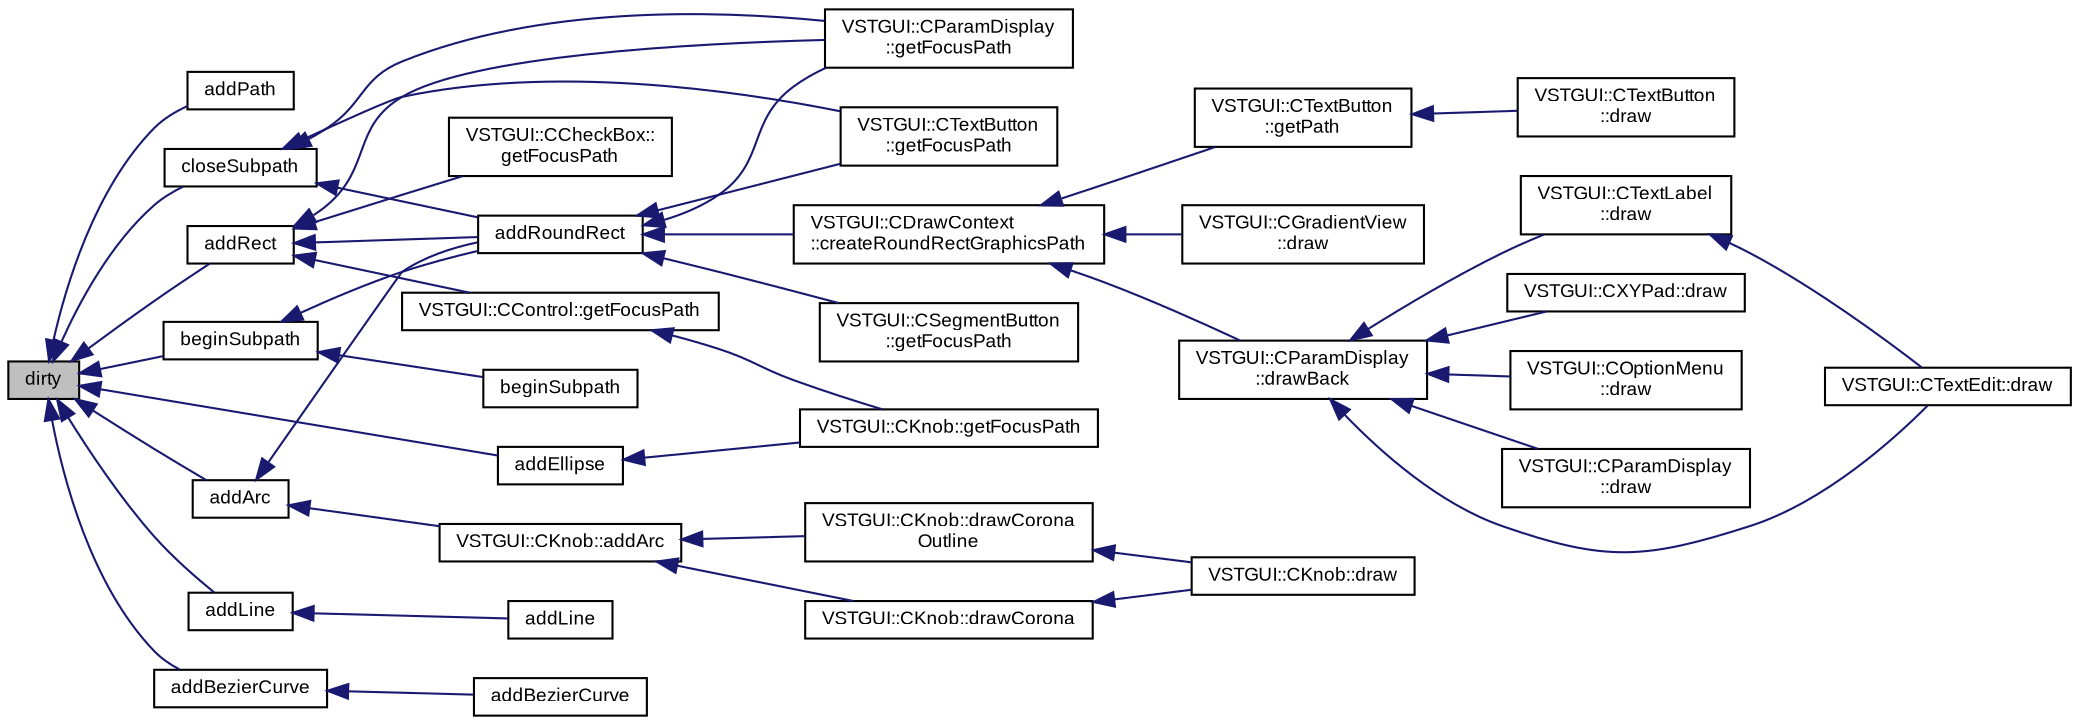 digraph "dirty"
{
  bgcolor="transparent";
  edge [fontname="Arial",fontsize="9",labelfontname="Arial",labelfontsize="9"];
  node [fontname="Arial",fontsize="9",shape=record];
  rankdir="LR";
  Node1 [label="dirty",height=0.2,width=0.4,color="black", fillcolor="grey75", style="filled" fontcolor="black"];
  Node1 -> Node2 [dir="back",color="midnightblue",fontsize="9",style="solid",fontname="Arial"];
  Node2 [label="addPath",height=0.2,width=0.4,color="black",URL="$class_v_s_t_g_u_i_1_1_c_graphics_path.html#a88274744dbc922fcbd7da2f599783f19"];
  Node1 -> Node3 [dir="back",color="midnightblue",fontsize="9",style="solid",fontname="Arial"];
  Node3 [label="addArc",height=0.2,width=0.4,color="black",URL="$class_v_s_t_g_u_i_1_1_c_graphics_path.html#aca91e47845b2094ae600277948f9576a"];
  Node3 -> Node4 [dir="back",color="midnightblue",fontsize="9",style="solid",fontname="Arial"];
  Node4 [label="addRoundRect",height=0.2,width=0.4,color="black",URL="$class_v_s_t_g_u_i_1_1_c_graphics_path.html#ab931fd1815af542997697960629d87f3"];
  Node4 -> Node5 [dir="back",color="midnightblue",fontsize="9",style="solid",fontname="Arial"];
  Node5 [label="VSTGUI::CTextButton\l::getFocusPath",height=0.2,width=0.4,color="black",URL="$class_v_s_t_g_u_i_1_1_c_text_button.html#aa8a6771777fd78c1a26ac13fc1fe12f1"];
  Node4 -> Node6 [dir="back",color="midnightblue",fontsize="9",style="solid",fontname="Arial"];
  Node6 [label="VSTGUI::CDrawContext\l::createRoundRectGraphicsPath",height=0.2,width=0.4,color="black",URL="$class_v_s_t_g_u_i_1_1_c_draw_context.html#aae150cd1619e66491930247a9092ce60",tooltip="create a rect with round corners as graphics path, you need to forget it after usage ..."];
  Node6 -> Node7 [dir="back",color="midnightblue",fontsize="9",style="solid",fontname="Arial"];
  Node7 [label="VSTGUI::CTextButton\l::getPath",height=0.2,width=0.4,color="black",URL="$class_v_s_t_g_u_i_1_1_c_text_button.html#ae16576aafd35486dfdf5b01ff38e1bda"];
  Node7 -> Node8 [dir="back",color="midnightblue",fontsize="9",style="solid",fontname="Arial"];
  Node8 [label="VSTGUI::CTextButton\l::draw",height=0.2,width=0.4,color="black",URL="$class_v_s_t_g_u_i_1_1_c_text_button.html#ae25271b6e9cac9c3e21437c10ec491d8",tooltip="called if the view should draw itself "];
  Node6 -> Node9 [dir="back",color="midnightblue",fontsize="9",style="solid",fontname="Arial"];
  Node9 [label="VSTGUI::CGradientView\l::draw",height=0.2,width=0.4,color="black",URL="$class_v_s_t_g_u_i_1_1_c_gradient_view.html#ae25271b6e9cac9c3e21437c10ec491d8",tooltip="called if the view should draw itself "];
  Node6 -> Node10 [dir="back",color="midnightblue",fontsize="9",style="solid",fontname="Arial"];
  Node10 [label="VSTGUI::CParamDisplay\l::drawBack",height=0.2,width=0.4,color="black",URL="$class_v_s_t_g_u_i_1_1_c_param_display.html#a6f6b17c0e76994fd79b3dd92a923b466"];
  Node10 -> Node11 [dir="back",color="midnightblue",fontsize="9",style="solid",fontname="Arial"];
  Node11 [label="VSTGUI::COptionMenu\l::draw",height=0.2,width=0.4,color="black",URL="$class_v_s_t_g_u_i_1_1_c_option_menu.html#a83ee48340580dff7f1796dbebe7b0a0f",tooltip="called if the view should draw itself "];
  Node10 -> Node12 [dir="back",color="midnightblue",fontsize="9",style="solid",fontname="Arial"];
  Node12 [label="VSTGUI::CParamDisplay\l::draw",height=0.2,width=0.4,color="black",URL="$class_v_s_t_g_u_i_1_1_c_param_display.html#a83ee48340580dff7f1796dbebe7b0a0f",tooltip="called if the view should draw itself "];
  Node10 -> Node13 [dir="back",color="midnightblue",fontsize="9",style="solid",fontname="Arial"];
  Node13 [label="VSTGUI::CTextEdit::draw",height=0.2,width=0.4,color="black",URL="$class_v_s_t_g_u_i_1_1_c_text_edit.html#a83ee48340580dff7f1796dbebe7b0a0f",tooltip="called if the view should draw itself "];
  Node10 -> Node14 [dir="back",color="midnightblue",fontsize="9",style="solid",fontname="Arial"];
  Node14 [label="VSTGUI::CTextLabel\l::draw",height=0.2,width=0.4,color="black",URL="$class_v_s_t_g_u_i_1_1_c_text_label.html#a83ee48340580dff7f1796dbebe7b0a0f",tooltip="called if the view should draw itself "];
  Node14 -> Node13 [dir="back",color="midnightblue",fontsize="9",style="solid",fontname="Arial"];
  Node10 -> Node15 [dir="back",color="midnightblue",fontsize="9",style="solid",fontname="Arial"];
  Node15 [label="VSTGUI::CXYPad::draw",height=0.2,width=0.4,color="black",URL="$class_v_s_t_g_u_i_1_1_c_x_y_pad.html#ae25271b6e9cac9c3e21437c10ec491d8",tooltip="called if the view should draw itself "];
  Node4 -> Node16 [dir="back",color="midnightblue",fontsize="9",style="solid",fontname="Arial"];
  Node16 [label="VSTGUI::CParamDisplay\l::getFocusPath",height=0.2,width=0.4,color="black",URL="$class_v_s_t_g_u_i_1_1_c_param_display.html#aa8a6771777fd78c1a26ac13fc1fe12f1"];
  Node4 -> Node17 [dir="back",color="midnightblue",fontsize="9",style="solid",fontname="Arial"];
  Node17 [label="VSTGUI::CSegmentButton\l::getFocusPath",height=0.2,width=0.4,color="black",URL="$class_v_s_t_g_u_i_1_1_c_segment_button.html#aa8a6771777fd78c1a26ac13fc1fe12f1"];
  Node3 -> Node18 [dir="back",color="midnightblue",fontsize="9",style="solid",fontname="Arial"];
  Node18 [label="VSTGUI::CKnob::addArc",height=0.2,width=0.4,color="black",URL="$class_v_s_t_g_u_i_1_1_c_knob.html#abe926cde1a64068622db9c835dd0ce2b"];
  Node18 -> Node19 [dir="back",color="midnightblue",fontsize="9",style="solid",fontname="Arial"];
  Node19 [label="VSTGUI::CKnob::drawCorona\lOutline",height=0.2,width=0.4,color="black",URL="$class_v_s_t_g_u_i_1_1_c_knob.html#abe4b5425b2299465af3402b2a0fa5bb6"];
  Node19 -> Node20 [dir="back",color="midnightblue",fontsize="9",style="solid",fontname="Arial"];
  Node20 [label="VSTGUI::CKnob::draw",height=0.2,width=0.4,color="black",URL="$class_v_s_t_g_u_i_1_1_c_knob.html#a83ee48340580dff7f1796dbebe7b0a0f",tooltip="called if the view should draw itself "];
  Node18 -> Node21 [dir="back",color="midnightblue",fontsize="9",style="solid",fontname="Arial"];
  Node21 [label="VSTGUI::CKnob::drawCorona",height=0.2,width=0.4,color="black",URL="$class_v_s_t_g_u_i_1_1_c_knob.html#a19d6ccb3f15df14fff47d42a80c40c4a"];
  Node21 -> Node20 [dir="back",color="midnightblue",fontsize="9",style="solid",fontname="Arial"];
  Node1 -> Node22 [dir="back",color="midnightblue",fontsize="9",style="solid",fontname="Arial"];
  Node22 [label="addEllipse",height=0.2,width=0.4,color="black",URL="$class_v_s_t_g_u_i_1_1_c_graphics_path.html#aa0c93c2b2815222d4d4031ceb8cd5331"];
  Node22 -> Node23 [dir="back",color="midnightblue",fontsize="9",style="solid",fontname="Arial"];
  Node23 [label="VSTGUI::CKnob::getFocusPath",height=0.2,width=0.4,color="black",URL="$class_v_s_t_g_u_i_1_1_c_knob.html#aa8a6771777fd78c1a26ac13fc1fe12f1"];
  Node1 -> Node24 [dir="back",color="midnightblue",fontsize="9",style="solid",fontname="Arial"];
  Node24 [label="addRect",height=0.2,width=0.4,color="black",URL="$class_v_s_t_g_u_i_1_1_c_graphics_path.html#ae4590118f1051be2a1e7f04a2e262fb9"];
  Node24 -> Node25 [dir="back",color="midnightblue",fontsize="9",style="solid",fontname="Arial"];
  Node25 [label="VSTGUI::CCheckBox::\lgetFocusPath",height=0.2,width=0.4,color="black",URL="$class_v_s_t_g_u_i_1_1_c_check_box.html#aa8a6771777fd78c1a26ac13fc1fe12f1"];
  Node24 -> Node26 [dir="back",color="midnightblue",fontsize="9",style="solid",fontname="Arial"];
  Node26 [label="VSTGUI::CControl::getFocusPath",height=0.2,width=0.4,color="black",URL="$class_v_s_t_g_u_i_1_1_c_control.html#aa8a6771777fd78c1a26ac13fc1fe12f1"];
  Node26 -> Node23 [dir="back",color="midnightblue",fontsize="9",style="solid",fontname="Arial"];
  Node24 -> Node4 [dir="back",color="midnightblue",fontsize="9",style="solid",fontname="Arial"];
  Node24 -> Node16 [dir="back",color="midnightblue",fontsize="9",style="solid",fontname="Arial"];
  Node1 -> Node27 [dir="back",color="midnightblue",fontsize="9",style="solid",fontname="Arial"];
  Node27 [label="addLine",height=0.2,width=0.4,color="black",URL="$class_v_s_t_g_u_i_1_1_c_graphics_path.html#aae4802cf5419e02b406b3fc37c9aca06"];
  Node27 -> Node28 [dir="back",color="midnightblue",fontsize="9",style="solid",fontname="Arial"];
  Node28 [label="addLine",height=0.2,width=0.4,color="black",URL="$class_v_s_t_g_u_i_1_1_c_graphics_path.html#aa9f91fc3bb26bad23bf65ad63f411701"];
  Node1 -> Node29 [dir="back",color="midnightblue",fontsize="9",style="solid",fontname="Arial"];
  Node29 [label="addBezierCurve",height=0.2,width=0.4,color="black",URL="$class_v_s_t_g_u_i_1_1_c_graphics_path.html#a119f99a3a75869ef3182b145e29c6657"];
  Node29 -> Node30 [dir="back",color="midnightblue",fontsize="9",style="solid",fontname="Arial"];
  Node30 [label="addBezierCurve",height=0.2,width=0.4,color="black",URL="$class_v_s_t_g_u_i_1_1_c_graphics_path.html#ada42a6501e39ad2065ce72d1a4d589a0"];
  Node1 -> Node31 [dir="back",color="midnightblue",fontsize="9",style="solid",fontname="Arial"];
  Node31 [label="beginSubpath",height=0.2,width=0.4,color="black",URL="$class_v_s_t_g_u_i_1_1_c_graphics_path.html#ab3c59aa53e7ac49487475ded4b4d69f8"];
  Node31 -> Node4 [dir="back",color="midnightblue",fontsize="9",style="solid",fontname="Arial"];
  Node31 -> Node32 [dir="back",color="midnightblue",fontsize="9",style="solid",fontname="Arial"];
  Node32 [label="beginSubpath",height=0.2,width=0.4,color="black",URL="$class_v_s_t_g_u_i_1_1_c_graphics_path.html#a4830a521fec0d2e73dcac3a228e7b27e"];
  Node1 -> Node33 [dir="back",color="midnightblue",fontsize="9",style="solid",fontname="Arial"];
  Node33 [label="closeSubpath",height=0.2,width=0.4,color="black",URL="$class_v_s_t_g_u_i_1_1_c_graphics_path.html#a98a19f37f0b03f579a5f741a553d7a3f"];
  Node33 -> Node5 [dir="back",color="midnightblue",fontsize="9",style="solid",fontname="Arial"];
  Node33 -> Node4 [dir="back",color="midnightblue",fontsize="9",style="solid",fontname="Arial"];
  Node33 -> Node16 [dir="back",color="midnightblue",fontsize="9",style="solid",fontname="Arial"];
}
